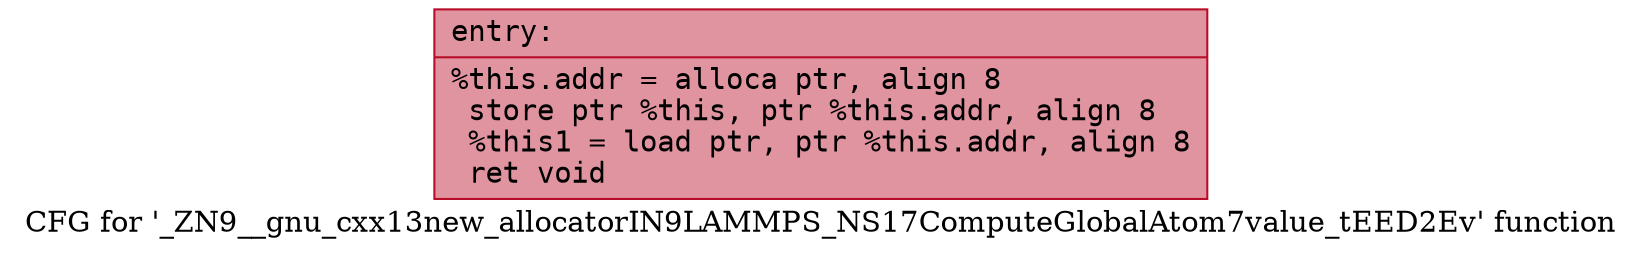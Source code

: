 digraph "CFG for '_ZN9__gnu_cxx13new_allocatorIN9LAMMPS_NS17ComputeGlobalAtom7value_tEED2Ev' function" {
	label="CFG for '_ZN9__gnu_cxx13new_allocatorIN9LAMMPS_NS17ComputeGlobalAtom7value_tEED2Ev' function";

	Node0x56131ebe9590 [shape=record,color="#b70d28ff", style=filled, fillcolor="#b70d2870" fontname="Courier",label="{entry:\l|  %this.addr = alloca ptr, align 8\l  store ptr %this, ptr %this.addr, align 8\l  %this1 = load ptr, ptr %this.addr, align 8\l  ret void\l}"];
}
